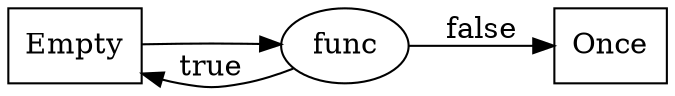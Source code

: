 digraph EmptyNextIf {
    rankdir=LR;
    node [shape = box];

    Empty [label="Empty"];
    Once [label="Once"];

    Func [label="func", shape=ellipse];

    Empty -> Func;
    Func -> Empty [label="true"];
    Func -> Once [label="false"];
}
